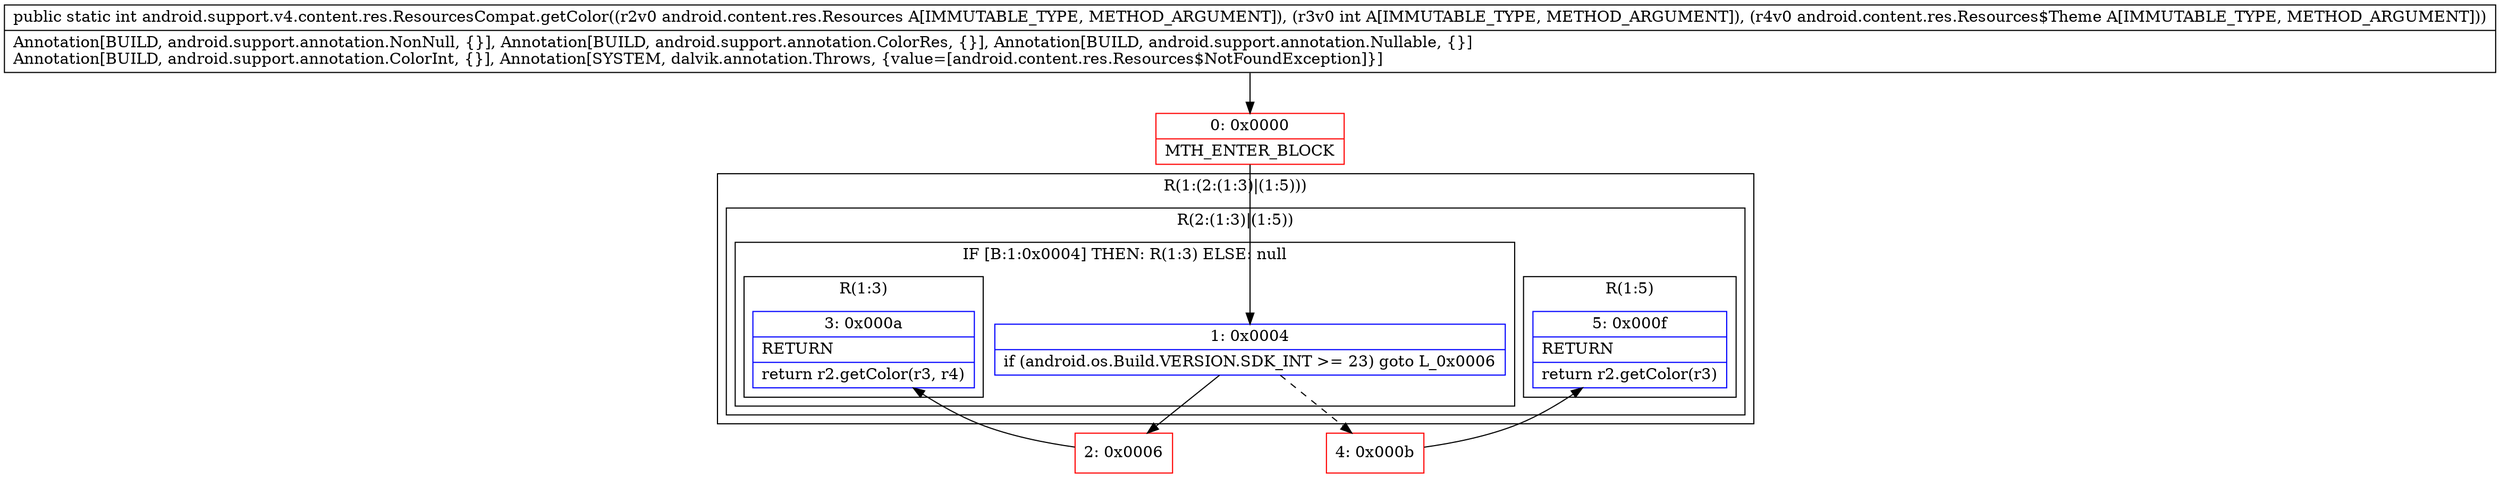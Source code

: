 digraph "CFG forandroid.support.v4.content.res.ResourcesCompat.getColor(Landroid\/content\/res\/Resources;ILandroid\/content\/res\/Resources$Theme;)I" {
subgraph cluster_Region_1498813326 {
label = "R(1:(2:(1:3)|(1:5)))";
node [shape=record,color=blue];
subgraph cluster_Region_735418315 {
label = "R(2:(1:3)|(1:5))";
node [shape=record,color=blue];
subgraph cluster_IfRegion_1716896698 {
label = "IF [B:1:0x0004] THEN: R(1:3) ELSE: null";
node [shape=record,color=blue];
Node_1 [shape=record,label="{1\:\ 0x0004|if (android.os.Build.VERSION.SDK_INT \>= 23) goto L_0x0006\l}"];
subgraph cluster_Region_1876762332 {
label = "R(1:3)";
node [shape=record,color=blue];
Node_3 [shape=record,label="{3\:\ 0x000a|RETURN\l|return r2.getColor(r3, r4)\l}"];
}
}
subgraph cluster_Region_108964554 {
label = "R(1:5)";
node [shape=record,color=blue];
Node_5 [shape=record,label="{5\:\ 0x000f|RETURN\l|return r2.getColor(r3)\l}"];
}
}
}
Node_0 [shape=record,color=red,label="{0\:\ 0x0000|MTH_ENTER_BLOCK\l}"];
Node_2 [shape=record,color=red,label="{2\:\ 0x0006}"];
Node_4 [shape=record,color=red,label="{4\:\ 0x000b}"];
MethodNode[shape=record,label="{public static int android.support.v4.content.res.ResourcesCompat.getColor((r2v0 android.content.res.Resources A[IMMUTABLE_TYPE, METHOD_ARGUMENT]), (r3v0 int A[IMMUTABLE_TYPE, METHOD_ARGUMENT]), (r4v0 android.content.res.Resources$Theme A[IMMUTABLE_TYPE, METHOD_ARGUMENT]))  | Annotation[BUILD, android.support.annotation.NonNull, \{\}], Annotation[BUILD, android.support.annotation.ColorRes, \{\}], Annotation[BUILD, android.support.annotation.Nullable, \{\}]\lAnnotation[BUILD, android.support.annotation.ColorInt, \{\}], Annotation[SYSTEM, dalvik.annotation.Throws, \{value=[android.content.res.Resources$NotFoundException]\}]\l}"];
MethodNode -> Node_0;
Node_1 -> Node_2;
Node_1 -> Node_4[style=dashed];
Node_0 -> Node_1;
Node_2 -> Node_3;
Node_4 -> Node_5;
}

